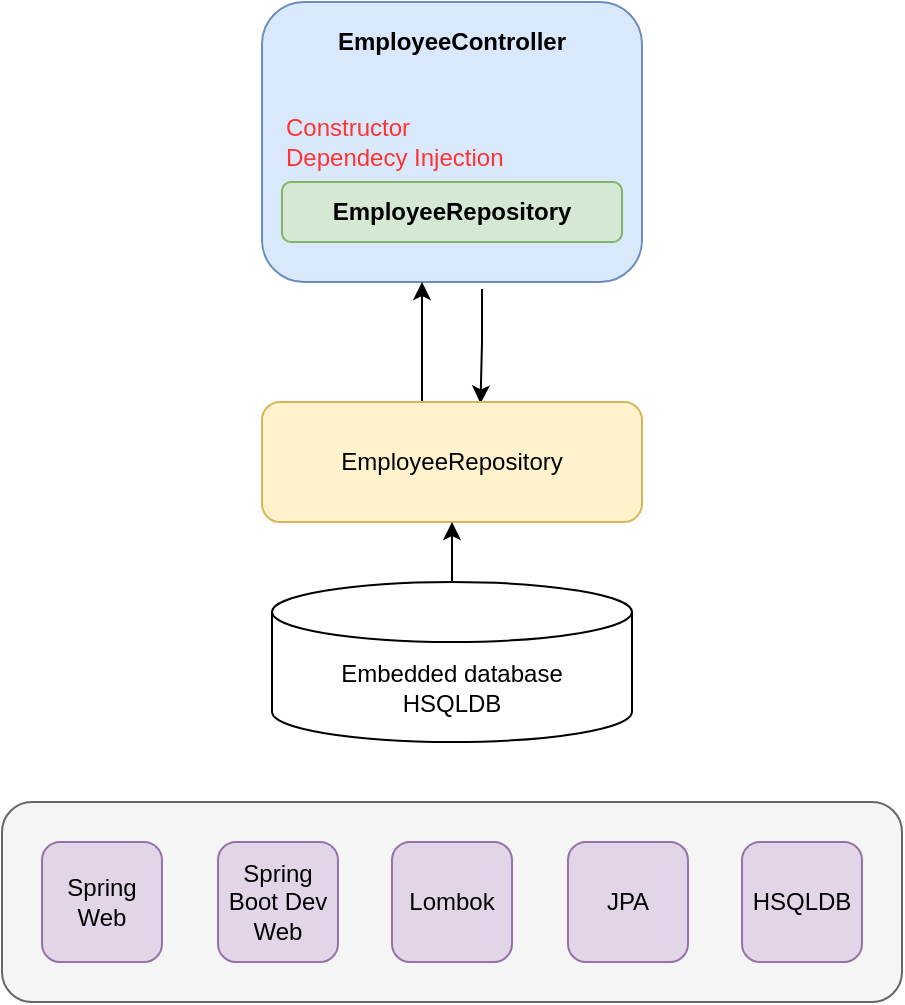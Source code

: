 <mxfile version="13.9.9" type="device" pages="2"><diagram id="Rpq3-Nq1cGj8FXgL9arm" name="Sayfa -1"><mxGraphModel dx="839" dy="354" grid="1" gridSize="10" guides="1" tooltips="1" connect="1" arrows="1" fold="1" page="1" pageScale="1" pageWidth="827" pageHeight="1169" math="0" shadow="0"><root><mxCell id="0"/><mxCell id="1" parent="0"/><mxCell id="CyO6XCACK2gwy6bMC-P3-13" value="" style="rounded=1;whiteSpace=wrap;html=1;fontColor=#333333;align=center;fillColor=#f5f5f5;strokeColor=#666666;" vertex="1" parent="1"><mxGeometry x="210" y="640" width="450" height="100" as="geometry"/></mxCell><mxCell id="nAKCcM5croSpwcNPF1QQ-4" style="edgeStyle=orthogonalEdgeStyle;rounded=0;orthogonalLoop=1;jettySize=auto;html=1;entryX=0.575;entryY=0.012;entryDx=0;entryDy=0;entryPerimeter=0;exitX=0.579;exitY=1.025;exitDx=0;exitDy=0;exitPerimeter=0;" edge="1" parent="1" source="nAKCcM5croSpwcNPF1QQ-1" target="nAKCcM5croSpwcNPF1QQ-3"><mxGeometry relative="1" as="geometry"><Array as="points"/></mxGeometry></mxCell><mxCell id="nAKCcM5croSpwcNPF1QQ-1" value="" style="rounded=1;whiteSpace=wrap;html=1;fillColor=#dae8fc;strokeColor=#6c8ebf;" vertex="1" parent="1"><mxGeometry x="340" y="240" width="190" height="140" as="geometry"/></mxCell><mxCell id="nAKCcM5croSpwcNPF1QQ-5" style="edgeStyle=orthogonalEdgeStyle;rounded=0;orthogonalLoop=1;jettySize=auto;html=1;" edge="1" parent="1" source="nAKCcM5croSpwcNPF1QQ-3" target="nAKCcM5croSpwcNPF1QQ-1"><mxGeometry relative="1" as="geometry"><Array as="points"><mxPoint x="420" y="410"/><mxPoint x="420" y="410"/></Array></mxGeometry></mxCell><mxCell id="nAKCcM5croSpwcNPF1QQ-3" value="EmployeeRepository" style="rounded=1;whiteSpace=wrap;html=1;fillColor=#fff2cc;strokeColor=#d6b656;" vertex="1" parent="1"><mxGeometry x="340" y="440" width="190" height="60" as="geometry"/></mxCell><mxCell id="CyO6XCACK2gwy6bMC-P3-1" value="EmployeeRepository" style="rounded=1;whiteSpace=wrap;html=1;fillColor=#d5e8d4;strokeColor=#82b366;fontStyle=1" vertex="1" parent="1"><mxGeometry x="350" y="330" width="170" height="30" as="geometry"/></mxCell><mxCell id="CyO6XCACK2gwy6bMC-P3-3" value="Constructor &lt;br&gt;Dependecy Injection" style="text;html=1;strokeColor=none;fillColor=none;align=left;verticalAlign=middle;whiteSpace=wrap;rounded=0;fontColor=#FF3333;" vertex="1" parent="1"><mxGeometry x="350" y="300" width="170" height="20" as="geometry"/></mxCell><mxCell id="CyO6XCACK2gwy6bMC-P3-4" value="EmployeeController" style="text;html=1;strokeColor=none;fillColor=none;align=center;verticalAlign=middle;whiteSpace=wrap;rounded=0;fontStyle=1" vertex="1" parent="1"><mxGeometry x="350" y="250" width="170" height="20" as="geometry"/></mxCell><mxCell id="CyO6XCACK2gwy6bMC-P3-7" value="Spring Web" style="rounded=1;whiteSpace=wrap;html=1;align=center;fillColor=#e1d5e7;strokeColor=#9673a6;" vertex="1" parent="1"><mxGeometry x="230" y="660" width="60" height="60" as="geometry"/></mxCell><mxCell id="CyO6XCACK2gwy6bMC-P3-9" value="Spring Boot Dev Web" style="rounded=1;whiteSpace=wrap;html=1;align=center;fillColor=#e1d5e7;strokeColor=#9673a6;" vertex="1" parent="1"><mxGeometry x="318" y="660" width="60" height="60" as="geometry"/></mxCell><mxCell id="CyO6XCACK2gwy6bMC-P3-10" value="Lombok" style="rounded=1;whiteSpace=wrap;html=1;align=center;fillColor=#e1d5e7;strokeColor=#9673a6;" vertex="1" parent="1"><mxGeometry x="405" y="660" width="60" height="60" as="geometry"/></mxCell><mxCell id="CyO6XCACK2gwy6bMC-P3-11" value="JPA" style="rounded=1;whiteSpace=wrap;html=1;align=center;fillColor=#e1d5e7;strokeColor=#9673a6;" vertex="1" parent="1"><mxGeometry x="493" y="660" width="60" height="60" as="geometry"/></mxCell><mxCell id="CyO6XCACK2gwy6bMC-P3-12" value="HSQLDB" style="rounded=1;whiteSpace=wrap;html=1;align=center;fillColor=#e1d5e7;strokeColor=#9673a6;" vertex="1" parent="1"><mxGeometry x="580" y="660" width="60" height="60" as="geometry"/></mxCell><mxCell id="CyO6XCACK2gwy6bMC-P3-16" style="edgeStyle=orthogonalEdgeStyle;rounded=0;orthogonalLoop=1;jettySize=auto;html=1;fontColor=#000000;" edge="1" parent="1" source="CyO6XCACK2gwy6bMC-P3-15" target="nAKCcM5croSpwcNPF1QQ-3"><mxGeometry relative="1" as="geometry"/></mxCell><mxCell id="CyO6XCACK2gwy6bMC-P3-15" value="Embedded database&lt;br&gt;HSQLDB" style="shape=cylinder3;whiteSpace=wrap;html=1;boundedLbl=1;backgroundOutline=1;size=15;fontColor=#000000;align=center;" vertex="1" parent="1"><mxGeometry x="345" y="530" width="180" height="80" as="geometry"/></mxCell></root></mxGraphModel></diagram><diagram id="fdirW4nFo_FbMOZEnXwu" name="Sayfa -2"><mxGraphModel dx="1018" dy="585" grid="1" gridSize="10" guides="1" tooltips="1" connect="1" arrows="1" fold="1" page="1" pageScale="1" pageWidth="827" pageHeight="1169" math="0" shadow="0"><root><mxCell id="ohi2yp3BBNOGoVJR02ph-0"/><mxCell id="ohi2yp3BBNOGoVJR02ph-1" parent="ohi2yp3BBNOGoVJR02ph-0"/><mxCell id="ohi2yp3BBNOGoVJR02ph-2" value="id" style="rounded=0;whiteSpace=wrap;html=1;" vertex="1" parent="ohi2yp3BBNOGoVJR02ph-1"><mxGeometry x="140" y="100" width="120" height="60" as="geometry"/></mxCell><mxCell id="ohi2yp3BBNOGoVJR02ph-3" value="" style="rounded=0;whiteSpace=wrap;html=1;" vertex="1" parent="ohi2yp3BBNOGoVJR02ph-1"><mxGeometry x="140" y="190" width="120" height="60" as="geometry"/></mxCell><mxCell id="ohi2yp3BBNOGoVJR02ph-4" value="" style="rounded=0;whiteSpace=wrap;html=1;" vertex="1" parent="ohi2yp3BBNOGoVJR02ph-1"><mxGeometry x="140" y="280" width="120" height="60" as="geometry"/></mxCell><mxCell id="ohi2yp3BBNOGoVJR02ph-8" style="edgeStyle=orthogonalEdgeStyle;rounded=0;orthogonalLoop=1;jettySize=auto;html=1;entryX=1;entryY=0.5;entryDx=0;entryDy=0;" edge="1" parent="ohi2yp3BBNOGoVJR02ph-1" source="ohi2yp3BBNOGoVJR02ph-6" target="ohi2yp3BBNOGoVJR02ph-3"><mxGeometry relative="1" as="geometry"/></mxCell><mxCell id="ohi2yp3BBNOGoVJR02ph-6" value="" style="rounded=0;whiteSpace=wrap;html=1;fillColor=#f8cecc;strokeColor=#b85450;" vertex="1" parent="ohi2yp3BBNOGoVJR02ph-1"><mxGeometry x="330" y="190" width="120" height="60" as="geometry"/></mxCell><mxCell id="ohi2yp3BBNOGoVJR02ph-9" style="edgeStyle=orthogonalEdgeStyle;rounded=0;orthogonalLoop=1;jettySize=auto;html=1;" edge="1" parent="ohi2yp3BBNOGoVJR02ph-1" source="ohi2yp3BBNOGoVJR02ph-7" target="ohi2yp3BBNOGoVJR02ph-4"><mxGeometry relative="1" as="geometry"/></mxCell><mxCell id="ohi2yp3BBNOGoVJR02ph-7" value="" style="rounded=0;whiteSpace=wrap;html=1;fillColor=#f8cecc;strokeColor=#b85450;" vertex="1" parent="ohi2yp3BBNOGoVJR02ph-1"><mxGeometry x="330" y="280" width="120" height="60" as="geometry"/></mxCell></root></mxGraphModel></diagram></mxfile>